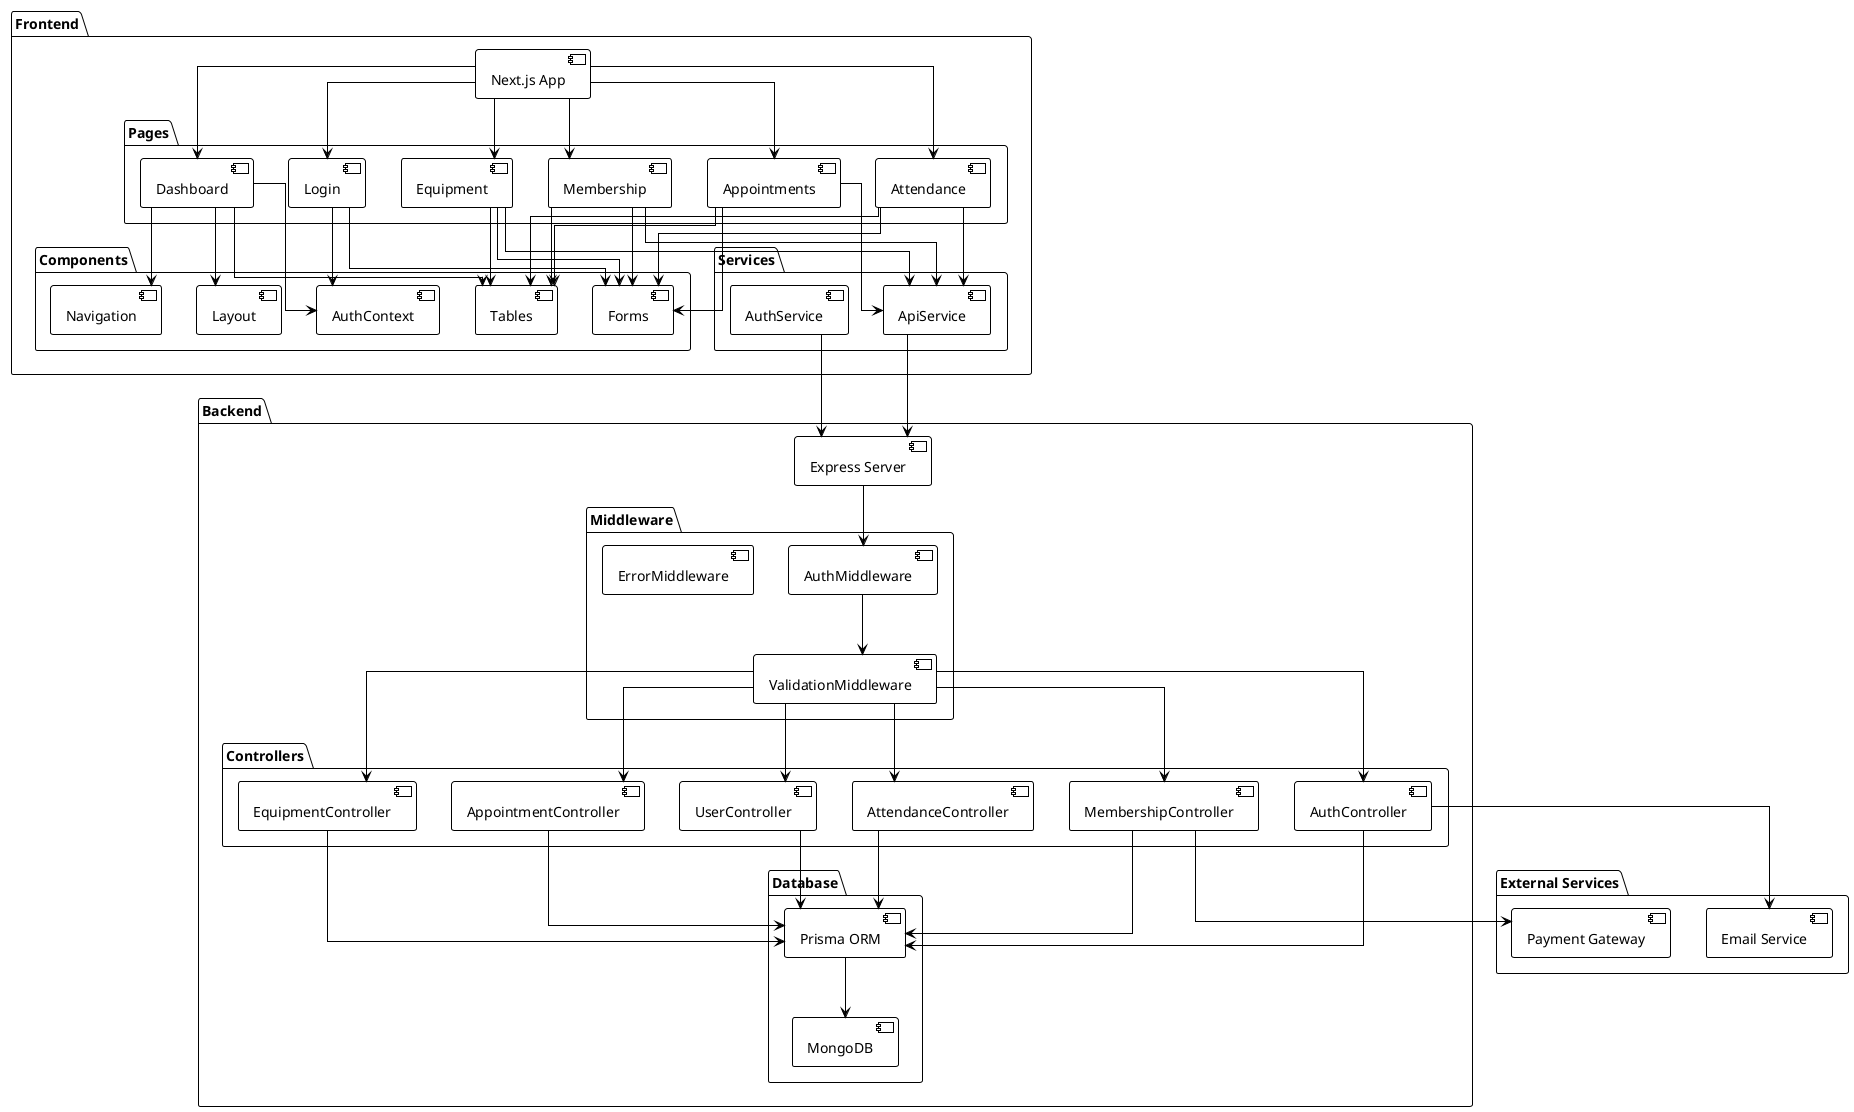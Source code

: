 @startuml component

!theme plain
skinparam componentStyle uml2
skinparam linetype ortho

' Frontend Components
package "Frontend" {
    [Next.js App] as NextApp
    
    package "Pages" {
        [Dashboard] as Dashboard
        [Login] as Login
        [Membership] as Membership
        [Equipment] as Equipment
        [Attendance] as Attendance
        [Appointments] as Appointments
    }
    
    package "Components" {
        [AuthContext] as AuthContext
        [Layout] as Layout
        [Navigation] as Navigation
        [Forms] as Forms
        [Tables] as Tables
    }
    
    package "Services" {
        [ApiService] as ApiService
        [AuthService] as AuthService
    }
}

' Backend Components
package "Backend" {
    [Express Server] as ExpressServer
    
    package "Middleware" {
        [AuthMiddleware] as AuthMiddleware
        [ValidationMiddleware] as ValidationMiddleware
        [ErrorMiddleware] as ErrorMiddleware
    }

    package "Controllers" {
        [AuthController] as AuthController
        [UserController] as UserController
        [MembershipController] as MembershipController
        [EquipmentController] as EquipmentController
        [AttendanceController] as AttendanceController
        [AppointmentController] as AppointmentController
    }
    
    package "Database" {
        [Prisma ORM] as PrismaORM
        [MongoDB] as MongoDB
    }
}

' External Services
package "External Services" {
    [Payment Gateway] as PaymentGateway
    [Email Service] as EmailService
}

' Relationships - Frontend
NextApp --> Dashboard
NextApp --> Login
NextApp --> Membership
NextApp --> Equipment
NextApp --> Attendance
NextApp --> Appointments

Dashboard --> AuthContext
Dashboard --> Layout
Dashboard --> Navigation
Dashboard --> Tables

Login --> AuthContext
Login --> Forms

Membership --> Forms
Membership --> Tables
Membership --> ApiService

Equipment --> Forms
Equipment --> Tables
Equipment --> ApiService

Attendance --> Forms
Attendance --> Tables
Attendance --> ApiService

Appointments --> Forms
Appointments --> Tables
Appointments --> ApiService

ApiService --> ExpressServer
AuthService --> ExpressServer

' Backend flow: Express → Middleware → Controller
ExpressServer --> AuthMiddleware
AuthMiddleware --> ValidationMiddleware
ValidationMiddleware --> AuthController
ValidationMiddleware --> UserController
ValidationMiddleware --> MembershipController
ValidationMiddleware --> EquipmentController
ValidationMiddleware --> AttendanceController
ValidationMiddleware --> AppointmentController

AuthController --> PrismaORM
UserController --> PrismaORM
MembershipController --> PrismaORM
EquipmentController --> PrismaORM
AttendanceController --> PrismaORM
AppointmentController --> PrismaORM

PrismaORM --> MongoDB

MembershipController --> PaymentGateway
AuthController --> EmailService

@enduml
